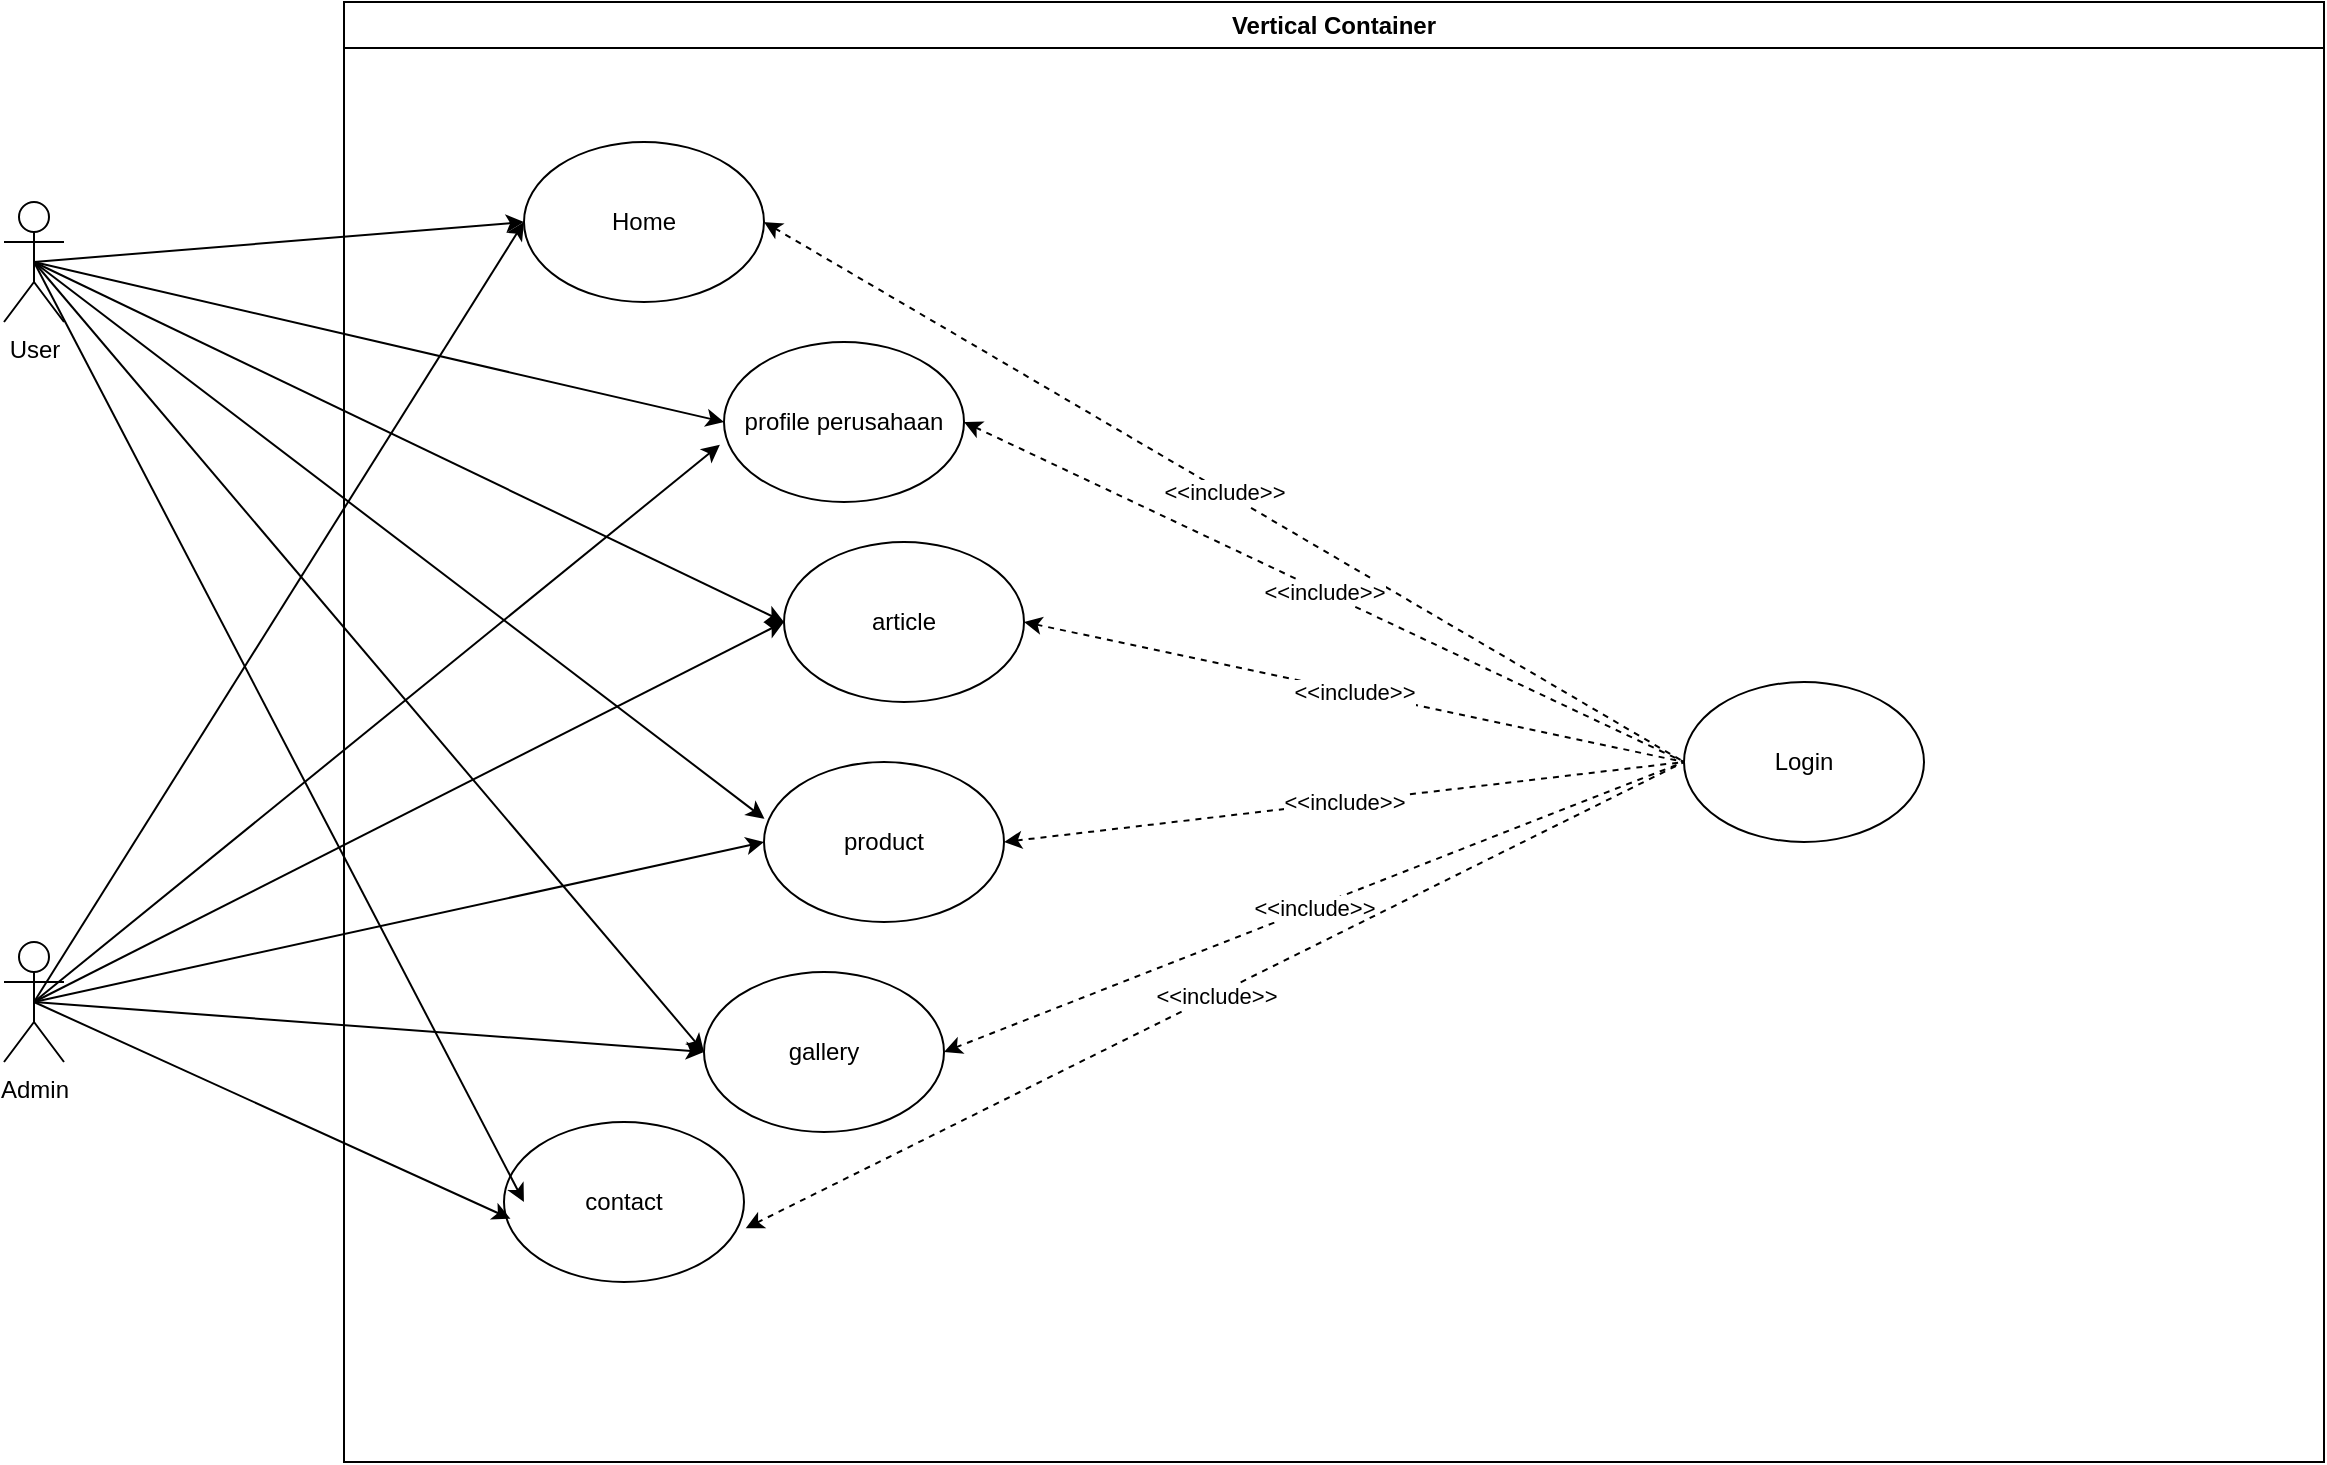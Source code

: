 <mxfile version="26.2.14" pages="2">
  <diagram name="Halaman-1" id="KOwuMLTrp0Kx0NrGMyPv">
    <mxGraphModel dx="872" dy="465" grid="1" gridSize="10" guides="1" tooltips="1" connect="1" arrows="1" fold="1" page="1" pageScale="1" pageWidth="827" pageHeight="1169" math="0" shadow="0">
      <root>
        <mxCell id="0" />
        <mxCell id="1" parent="0" />
        <mxCell id="0y2W08Duh5So4QM3awl6-2" value="Vertical Container" style="swimlane;whiteSpace=wrap;html=1;" parent="1" vertex="1">
          <mxGeometry x="310" y="20" width="990" height="730" as="geometry" />
        </mxCell>
        <mxCell id="0y2W08Duh5So4QM3awl6-5" value="Home" style="ellipse;whiteSpace=wrap;html=1;" parent="0y2W08Duh5So4QM3awl6-2" vertex="1">
          <mxGeometry x="90" y="70" width="120" height="80" as="geometry" />
        </mxCell>
        <mxCell id="0y2W08Duh5So4QM3awl6-6" value="profile perusahaan" style="ellipse;whiteSpace=wrap;html=1;" parent="0y2W08Duh5So4QM3awl6-2" vertex="1">
          <mxGeometry x="190" y="170" width="120" height="80" as="geometry" />
        </mxCell>
        <mxCell id="0y2W08Duh5So4QM3awl6-8" value="product" style="ellipse;whiteSpace=wrap;html=1;" parent="0y2W08Duh5So4QM3awl6-2" vertex="1">
          <mxGeometry x="210" y="380" width="120" height="80" as="geometry" />
        </mxCell>
        <mxCell id="0y2W08Duh5So4QM3awl6-13" value="article" style="ellipse;whiteSpace=wrap;html=1;" parent="0y2W08Duh5So4QM3awl6-2" vertex="1">
          <mxGeometry x="220" y="270" width="120" height="80" as="geometry" />
        </mxCell>
        <mxCell id="0y2W08Duh5So4QM3awl6-14" value="gallery" style="ellipse;whiteSpace=wrap;html=1;" parent="0y2W08Duh5So4QM3awl6-2" vertex="1">
          <mxGeometry x="180" y="485" width="120" height="80" as="geometry" />
        </mxCell>
        <mxCell id="0y2W08Duh5So4QM3awl6-16" value="contact" style="ellipse;whiteSpace=wrap;html=1;" parent="0y2W08Duh5So4QM3awl6-2" vertex="1">
          <mxGeometry x="80" y="560" width="120" height="80" as="geometry" />
        </mxCell>
        <mxCell id="0y2W08Duh5So4QM3awl6-30" value="Login" style="ellipse;whiteSpace=wrap;html=1;" parent="0y2W08Duh5So4QM3awl6-2" vertex="1">
          <mxGeometry x="670" y="340" width="120" height="80" as="geometry" />
        </mxCell>
        <mxCell id="0y2W08Duh5So4QM3awl6-31" value="" style="endArrow=none;html=1;rounded=0;entryX=0;entryY=0.5;entryDx=0;entryDy=0;exitX=1;exitY=0.5;exitDx=0;exitDy=0;endFill=0;startArrow=classic;startFill=1;dashed=1;" parent="0y2W08Duh5So4QM3awl6-2" source="0y2W08Duh5So4QM3awl6-5" target="0y2W08Duh5So4QM3awl6-30" edge="1">
          <mxGeometry relative="1" as="geometry">
            <mxPoint x="340" y="310" as="sourcePoint" />
            <mxPoint x="440" y="310" as="targetPoint" />
          </mxGeometry>
        </mxCell>
        <mxCell id="0y2W08Duh5So4QM3awl6-32" value="&amp;lt;&amp;lt;include&amp;gt;&amp;gt;" style="edgeLabel;resizable=0;html=1;;align=center;verticalAlign=middle;" parent="0y2W08Duh5So4QM3awl6-31" connectable="0" vertex="1">
          <mxGeometry relative="1" as="geometry" />
        </mxCell>
        <mxCell id="0y2W08Duh5So4QM3awl6-35" value="" style="endArrow=none;html=1;rounded=0;entryX=0;entryY=0.5;entryDx=0;entryDy=0;exitX=1;exitY=0.5;exitDx=0;exitDy=0;endFill=0;startArrow=classic;startFill=1;dashed=1;" parent="0y2W08Duh5So4QM3awl6-2" source="0y2W08Duh5So4QM3awl6-6" target="0y2W08Duh5So4QM3awl6-30" edge="1">
          <mxGeometry relative="1" as="geometry">
            <mxPoint x="220" y="120" as="sourcePoint" />
            <mxPoint x="580" y="375" as="targetPoint" />
          </mxGeometry>
        </mxCell>
        <mxCell id="0y2W08Duh5So4QM3awl6-36" value="&amp;lt;&amp;lt;include&amp;gt;&amp;gt;" style="edgeLabel;resizable=0;html=1;;align=center;verticalAlign=middle;" parent="0y2W08Duh5So4QM3awl6-35" connectable="0" vertex="1">
          <mxGeometry relative="1" as="geometry" />
        </mxCell>
        <mxCell id="0y2W08Duh5So4QM3awl6-37" value="" style="endArrow=none;html=1;rounded=0;entryX=0;entryY=0.5;entryDx=0;entryDy=0;exitX=1;exitY=0.5;exitDx=0;exitDy=0;endFill=0;startArrow=classic;startFill=1;dashed=1;" parent="0y2W08Duh5So4QM3awl6-2" source="0y2W08Duh5So4QM3awl6-13" target="0y2W08Duh5So4QM3awl6-30" edge="1">
          <mxGeometry relative="1" as="geometry">
            <mxPoint x="320" y="220" as="sourcePoint" />
            <mxPoint x="580" y="375" as="targetPoint" />
          </mxGeometry>
        </mxCell>
        <mxCell id="0y2W08Duh5So4QM3awl6-38" value="&amp;lt;&amp;lt;include&amp;gt;&amp;gt;" style="edgeLabel;resizable=0;html=1;;align=center;verticalAlign=middle;" parent="0y2W08Duh5So4QM3awl6-37" connectable="0" vertex="1">
          <mxGeometry relative="1" as="geometry" />
        </mxCell>
        <mxCell id="0y2W08Duh5So4QM3awl6-39" value="" style="endArrow=none;html=1;rounded=0;entryX=0;entryY=0.5;entryDx=0;entryDy=0;exitX=1;exitY=0.5;exitDx=0;exitDy=0;endFill=0;startArrow=classic;startFill=1;dashed=1;" parent="0y2W08Duh5So4QM3awl6-2" source="0y2W08Duh5So4QM3awl6-8" target="0y2W08Duh5So4QM3awl6-30" edge="1">
          <mxGeometry relative="1" as="geometry">
            <mxPoint x="350" y="320" as="sourcePoint" />
            <mxPoint x="580" y="375" as="targetPoint" />
          </mxGeometry>
        </mxCell>
        <mxCell id="0y2W08Duh5So4QM3awl6-40" value="&amp;lt;&amp;lt;include&amp;gt;&amp;gt;" style="edgeLabel;resizable=0;html=1;;align=center;verticalAlign=middle;" parent="0y2W08Duh5So4QM3awl6-39" connectable="0" vertex="1">
          <mxGeometry relative="1" as="geometry" />
        </mxCell>
        <mxCell id="0y2W08Duh5So4QM3awl6-41" value="" style="endArrow=none;html=1;rounded=0;entryX=0;entryY=0.5;entryDx=0;entryDy=0;exitX=1;exitY=0.5;exitDx=0;exitDy=0;endFill=0;startArrow=classic;startFill=1;dashed=1;" parent="0y2W08Duh5So4QM3awl6-2" source="0y2W08Duh5So4QM3awl6-14" target="0y2W08Duh5So4QM3awl6-30" edge="1">
          <mxGeometry relative="1" as="geometry">
            <mxPoint x="340" y="430" as="sourcePoint" />
            <mxPoint x="580" y="375" as="targetPoint" />
          </mxGeometry>
        </mxCell>
        <mxCell id="0y2W08Duh5So4QM3awl6-42" value="&amp;lt;&amp;lt;include&amp;gt;&amp;gt;" style="edgeLabel;resizable=0;html=1;;align=center;verticalAlign=middle;" parent="0y2W08Duh5So4QM3awl6-41" connectable="0" vertex="1">
          <mxGeometry relative="1" as="geometry" />
        </mxCell>
        <mxCell id="0y2W08Duh5So4QM3awl6-44" value="" style="endArrow=none;html=1;rounded=0;exitX=1.007;exitY=0.664;exitDx=0;exitDy=0;exitPerimeter=0;endFill=0;startArrow=classic;startFill=1;dashed=1;" parent="0y2W08Duh5So4QM3awl6-2" source="0y2W08Duh5So4QM3awl6-16" edge="1">
          <mxGeometry relative="1" as="geometry">
            <mxPoint x="310" y="535" as="sourcePoint" />
            <mxPoint x="670" y="380" as="targetPoint" />
          </mxGeometry>
        </mxCell>
        <mxCell id="0y2W08Duh5So4QM3awl6-45" value="&amp;lt;&amp;lt;include&amp;gt;&amp;gt;" style="edgeLabel;resizable=0;html=1;;align=center;verticalAlign=middle;" parent="0y2W08Duh5So4QM3awl6-44" connectable="0" vertex="1">
          <mxGeometry relative="1" as="geometry" />
        </mxCell>
        <mxCell id="0y2W08Duh5So4QM3awl6-3" value="User" style="shape=umlActor;verticalLabelPosition=bottom;verticalAlign=top;html=1;outlineConnect=0;" parent="1" vertex="1">
          <mxGeometry x="140" y="120" width="30" height="60" as="geometry" />
        </mxCell>
        <mxCell id="0y2W08Duh5So4QM3awl6-4" value="Admin" style="shape=umlActor;verticalLabelPosition=bottom;verticalAlign=top;html=1;outlineConnect=0;" parent="1" vertex="1">
          <mxGeometry x="140" y="490" width="30" height="60" as="geometry" />
        </mxCell>
        <mxCell id="0y2W08Duh5So4QM3awl6-17" value="" style="endArrow=classic;html=1;rounded=0;entryX=0;entryY=0.5;entryDx=0;entryDy=0;exitX=0.5;exitY=0.5;exitDx=0;exitDy=0;exitPerimeter=0;" parent="1" source="0y2W08Duh5So4QM3awl6-3" target="0y2W08Duh5So4QM3awl6-5" edge="1">
          <mxGeometry width="50" height="50" relative="1" as="geometry">
            <mxPoint x="440" y="230" as="sourcePoint" />
            <mxPoint x="490" y="180" as="targetPoint" />
          </mxGeometry>
        </mxCell>
        <mxCell id="0y2W08Duh5So4QM3awl6-18" value="" style="endArrow=classic;html=1;rounded=0;entryX=0;entryY=0.5;entryDx=0;entryDy=0;exitX=0.5;exitY=0.5;exitDx=0;exitDy=0;exitPerimeter=0;" parent="1" source="0y2W08Duh5So4QM3awl6-3" target="0y2W08Duh5So4QM3awl6-6" edge="1">
          <mxGeometry width="50" height="50" relative="1" as="geometry">
            <mxPoint x="180" y="159" as="sourcePoint" />
            <mxPoint x="410" y="140" as="targetPoint" />
          </mxGeometry>
        </mxCell>
        <mxCell id="0y2W08Duh5So4QM3awl6-19" value="" style="endArrow=classic;html=1;rounded=0;entryX=0;entryY=0.5;entryDx=0;entryDy=0;exitX=0.5;exitY=0.5;exitDx=0;exitDy=0;exitPerimeter=0;" parent="1" source="0y2W08Duh5So4QM3awl6-3" target="0y2W08Duh5So4QM3awl6-13" edge="1">
          <mxGeometry width="50" height="50" relative="1" as="geometry">
            <mxPoint x="165" y="160" as="sourcePoint" />
            <mxPoint x="510" y="240" as="targetPoint" />
          </mxGeometry>
        </mxCell>
        <mxCell id="0y2W08Duh5So4QM3awl6-20" value="" style="endArrow=classic;html=1;rounded=0;entryX=0.002;entryY=0.355;entryDx=0;entryDy=0;exitX=0.5;exitY=0.5;exitDx=0;exitDy=0;exitPerimeter=0;entryPerimeter=0;" parent="1" source="0y2W08Duh5So4QM3awl6-3" target="0y2W08Duh5So4QM3awl6-8" edge="1">
          <mxGeometry width="50" height="50" relative="1" as="geometry">
            <mxPoint x="165" y="160" as="sourcePoint" />
            <mxPoint x="540" y="340" as="targetPoint" />
          </mxGeometry>
        </mxCell>
        <mxCell id="0y2W08Duh5So4QM3awl6-21" value="" style="endArrow=classic;html=1;rounded=0;entryX=0;entryY=0.5;entryDx=0;entryDy=0;exitX=0.5;exitY=0.5;exitDx=0;exitDy=0;exitPerimeter=0;" parent="1" source="0y2W08Duh5So4QM3awl6-3" target="0y2W08Duh5So4QM3awl6-14" edge="1">
          <mxGeometry width="50" height="50" relative="1" as="geometry">
            <mxPoint x="165" y="160" as="sourcePoint" />
            <mxPoint x="530" y="438" as="targetPoint" />
          </mxGeometry>
        </mxCell>
        <mxCell id="0y2W08Duh5So4QM3awl6-22" value="" style="endArrow=classic;html=1;rounded=0;entryX=0.083;entryY=0.5;entryDx=0;entryDy=0;exitX=0.5;exitY=0.5;exitDx=0;exitDy=0;exitPerimeter=0;entryPerimeter=0;" parent="1" source="0y2W08Duh5So4QM3awl6-3" target="0y2W08Duh5So4QM3awl6-16" edge="1">
          <mxGeometry width="50" height="50" relative="1" as="geometry">
            <mxPoint x="165" y="160" as="sourcePoint" />
            <mxPoint x="500" y="555" as="targetPoint" />
          </mxGeometry>
        </mxCell>
        <mxCell id="0y2W08Duh5So4QM3awl6-23" value="" style="endArrow=classic;html=1;rounded=0;entryX=0.027;entryY=0.605;entryDx=0;entryDy=0;exitX=0.5;exitY=0.5;exitDx=0;exitDy=0;exitPerimeter=0;entryPerimeter=0;" parent="1" source="0y2W08Duh5So4QM3awl6-4" target="0y2W08Duh5So4QM3awl6-16" edge="1">
          <mxGeometry width="50" height="50" relative="1" as="geometry">
            <mxPoint x="165" y="160" as="sourcePoint" />
            <mxPoint x="410" y="630" as="targetPoint" />
          </mxGeometry>
        </mxCell>
        <mxCell id="0y2W08Duh5So4QM3awl6-24" value="" style="endArrow=classic;html=1;rounded=0;entryX=0;entryY=0.5;entryDx=0;entryDy=0;exitX=0.5;exitY=0.5;exitDx=0;exitDy=0;exitPerimeter=0;" parent="1" source="0y2W08Duh5So4QM3awl6-4" target="0y2W08Duh5So4QM3awl6-14" edge="1">
          <mxGeometry width="50" height="50" relative="1" as="geometry">
            <mxPoint x="165" y="530" as="sourcePoint" />
            <mxPoint x="403" y="638" as="targetPoint" />
          </mxGeometry>
        </mxCell>
        <mxCell id="0y2W08Duh5So4QM3awl6-26" value="" style="endArrow=classic;html=1;rounded=0;entryX=0;entryY=0.5;entryDx=0;entryDy=0;exitX=0.5;exitY=0.5;exitDx=0;exitDy=0;exitPerimeter=0;" parent="1" source="0y2W08Duh5So4QM3awl6-4" target="0y2W08Duh5So4QM3awl6-8" edge="1">
          <mxGeometry width="50" height="50" relative="1" as="geometry">
            <mxPoint x="165" y="530" as="sourcePoint" />
            <mxPoint x="500" y="555" as="targetPoint" />
          </mxGeometry>
        </mxCell>
        <mxCell id="0y2W08Duh5So4QM3awl6-27" value="" style="endArrow=classic;html=1;rounded=0;entryX=0;entryY=0.5;entryDx=0;entryDy=0;exitX=0.5;exitY=0.5;exitDx=0;exitDy=0;exitPerimeter=0;" parent="1" source="0y2W08Duh5So4QM3awl6-4" target="0y2W08Duh5So4QM3awl6-13" edge="1">
          <mxGeometry width="50" height="50" relative="1" as="geometry">
            <mxPoint x="165" y="530" as="sourcePoint" />
            <mxPoint x="530" y="450" as="targetPoint" />
          </mxGeometry>
        </mxCell>
        <mxCell id="0y2W08Duh5So4QM3awl6-28" value="" style="endArrow=classic;html=1;rounded=0;entryX=-0.017;entryY=0.642;entryDx=0;entryDy=0;exitX=0.5;exitY=0.5;exitDx=0;exitDy=0;exitPerimeter=0;entryPerimeter=0;" parent="1" source="0y2W08Duh5So4QM3awl6-4" target="0y2W08Duh5So4QM3awl6-6" edge="1">
          <mxGeometry width="50" height="50" relative="1" as="geometry">
            <mxPoint x="165" y="530" as="sourcePoint" />
            <mxPoint x="540" y="340" as="targetPoint" />
          </mxGeometry>
        </mxCell>
        <mxCell id="0y2W08Duh5So4QM3awl6-29" value="" style="endArrow=classic;html=1;rounded=0;entryX=0;entryY=0.5;entryDx=0;entryDy=0;exitX=0.5;exitY=0.5;exitDx=0;exitDy=0;exitPerimeter=0;" parent="1" source="0y2W08Duh5So4QM3awl6-4" target="0y2W08Duh5So4QM3awl6-5" edge="1">
          <mxGeometry width="50" height="50" relative="1" as="geometry">
            <mxPoint x="165" y="530" as="sourcePoint" />
            <mxPoint x="508" y="251" as="targetPoint" />
          </mxGeometry>
        </mxCell>
      </root>
    </mxGraphModel>
  </diagram>
  <diagram id="RPRQU7fhoTz1GKBuVw6U" name="Halaman-2">
    <mxGraphModel dx="1100" dy="575" grid="1" gridSize="10" guides="1" tooltips="1" connect="1" arrows="1" fold="1" page="1" pageScale="1" pageWidth="827" pageHeight="1169" math="0" shadow="0">
      <root>
        <mxCell id="0" />
        <mxCell id="1" parent="0" />
        <mxCell id="oaAuRqrWxxGndOZMqLJ_-2" value="system" style="swimlane;whiteSpace=wrap;html=1;" vertex="1" parent="1">
          <mxGeometry x="350" y="60" width="230" height="710" as="geometry" />
        </mxCell>
        <mxCell id="oaAuRqrWxxGndOZMqLJ_-5" value="form login" style="rounded=1;whiteSpace=wrap;html=1;" vertex="1" parent="oaAuRqrWxxGndOZMqLJ_-2">
          <mxGeometry x="50" y="50" width="120" height="60" as="geometry" />
        </mxCell>
        <mxCell id="oaAuRqrWxxGndOZMqLJ_-6" value="registrasi akun" style="rounded=1;whiteSpace=wrap;html=1;" vertex="1" parent="oaAuRqrWxxGndOZMqLJ_-2">
          <mxGeometry x="60" y="203" width="120" height="60" as="geometry" />
        </mxCell>
        <mxCell id="oaAuRqrWxxGndOZMqLJ_-8" value="" style="endArrow=classic;html=1;rounded=0;" edge="1" parent="oaAuRqrWxxGndOZMqLJ_-2" source="oaAuRqrWxxGndOZMqLJ_-4">
          <mxGeometry width="50" height="50" relative="1" as="geometry">
            <mxPoint y="130" as="sourcePoint" />
            <mxPoint x="50" y="80" as="targetPoint" />
          </mxGeometry>
        </mxCell>
        <mxCell id="oaAuRqrWxxGndOZMqLJ_-18" value="check id dan pw" style="rounded=1;whiteSpace=wrap;html=1;" vertex="1" parent="oaAuRqrWxxGndOZMqLJ_-2">
          <mxGeometry x="64" y="380" width="120" height="60" as="geometry" />
        </mxCell>
        <mxCell id="oaAuRqrWxxGndOZMqLJ_-20" value="" style="endArrow=classic;html=1;rounded=0;exitX=0.434;exitY=1.052;exitDx=0;exitDy=0;exitPerimeter=0;entryX=0.5;entryY=0;entryDx=0;entryDy=0;" edge="1" parent="oaAuRqrWxxGndOZMqLJ_-2" target="oaAuRqrWxxGndOZMqLJ_-19">
          <mxGeometry width="50" height="50" relative="1" as="geometry">
            <mxPoint x="112" y="263" as="sourcePoint" />
            <mxPoint x="-120" y="340" as="targetPoint" />
            <Array as="points">
              <mxPoint x="112" y="300" />
              <mxPoint x="-130" y="300" />
            </Array>
          </mxGeometry>
        </mxCell>
        <mxCell id="oaAuRqrWxxGndOZMqLJ_-26" value="sukses&lt;div&gt;&lt;br&gt;&lt;/div&gt;" style="rhombus;whiteSpace=wrap;html=1;" vertex="1" parent="oaAuRqrWxxGndOZMqLJ_-2">
          <mxGeometry x="76" y="489" width="100" height="90" as="geometry" />
        </mxCell>
        <mxCell id="oaAuRqrWxxGndOZMqLJ_-27" value="" style="endArrow=classic;html=1;rounded=0;entryX=0;entryY=0.5;entryDx=0;entryDy=0;" edge="1" parent="oaAuRqrWxxGndOZMqLJ_-2" target="oaAuRqrWxxGndOZMqLJ_-18">
          <mxGeometry width="50" height="50" relative="1" as="geometry">
            <mxPoint x="-70" y="460" as="sourcePoint" />
            <mxPoint x="90" y="460" as="targetPoint" />
            <Array as="points">
              <mxPoint x="40" y="460" />
              <mxPoint x="40" y="410" />
            </Array>
          </mxGeometry>
        </mxCell>
        <mxCell id="oaAuRqrWxxGndOZMqLJ_-28" value="" style="endArrow=classic;html=1;rounded=0;exitX=0.5;exitY=1;exitDx=0;exitDy=0;entryX=0.48;entryY=0.078;entryDx=0;entryDy=0;entryPerimeter=0;" edge="1" parent="oaAuRqrWxxGndOZMqLJ_-2" source="oaAuRqrWxxGndOZMqLJ_-18" target="oaAuRqrWxxGndOZMqLJ_-26">
          <mxGeometry width="50" height="50" relative="1" as="geometry">
            <mxPoint x="-40" y="540" as="sourcePoint" />
            <mxPoint x="120" y="540" as="targetPoint" />
          </mxGeometry>
        </mxCell>
        <mxCell id="oaAuRqrWxxGndOZMqLJ_-32" value="tidak" style="html=1;verticalAlign=bottom;endArrow=block;curved=0;rounded=0;exitX=1;exitY=0.5;exitDx=0;exitDy=0;entryX=1;entryY=0.5;entryDx=0;entryDy=0;" edge="1" parent="oaAuRqrWxxGndOZMqLJ_-2" source="oaAuRqrWxxGndOZMqLJ_-26" target="oaAuRqrWxxGndOZMqLJ_-5">
          <mxGeometry width="80" relative="1" as="geometry">
            <mxPoint x="54" y="172" as="sourcePoint" />
            <mxPoint x="194" y="170" as="targetPoint" />
            <Array as="points">
              <mxPoint x="210" y="534" />
              <mxPoint x="210" y="310" />
              <mxPoint x="210" y="80" />
            </Array>
          </mxGeometry>
        </mxCell>
        <mxCell id="oaAuRqrWxxGndOZMqLJ_-31" value="yes" style="html=1;verticalAlign=bottom;endArrow=block;curved=0;rounded=0;exitX=0;exitY=0.5;exitDx=0;exitDy=0;entryX=0.558;entryY=-0.05;entryDx=0;entryDy=0;entryPerimeter=0;" edge="1" parent="oaAuRqrWxxGndOZMqLJ_-2" source="oaAuRqrWxxGndOZMqLJ_-26">
          <mxGeometry width="80" relative="1" as="geometry">
            <mxPoint x="64" y="540" as="sourcePoint" />
            <mxPoint x="-135.04" y="566" as="targetPoint" />
            <Array as="points">
              <mxPoint x="-135" y="534" />
            </Array>
          </mxGeometry>
        </mxCell>
        <mxCell id="oaAuRqrWxxGndOZMqLJ_-1" value="user" style="swimlane;whiteSpace=wrap;html=1;startSize=23;" vertex="1" parent="1">
          <mxGeometry x="120" y="60" width="230" height="710" as="geometry" />
        </mxCell>
        <mxCell id="oaAuRqrWxxGndOZMqLJ_-4" value="" style="ellipse;whiteSpace=wrap;html=1;aspect=fixed;fillColor=#000000;" vertex="1" parent="oaAuRqrWxxGndOZMqLJ_-1">
          <mxGeometry x="80" y="60" width="40" height="40" as="geometry" />
        </mxCell>
        <mxCell id="oaAuRqrWxxGndOZMqLJ_-7" value="punya akun atau tidak" style="rhombus;whiteSpace=wrap;html=1;" vertex="1" parent="oaAuRqrWxxGndOZMqLJ_-1">
          <mxGeometry x="50" y="190" width="100" height="90" as="geometry" />
        </mxCell>
        <mxCell id="oaAuRqrWxxGndOZMqLJ_-14" value="masukan id dan pw" style="rounded=1;whiteSpace=wrap;html=1;" vertex="1" parent="oaAuRqrWxxGndOZMqLJ_-1">
          <mxGeometry x="40" y="430" width="120" height="60" as="geometry" />
        </mxCell>
        <mxCell id="oaAuRqrWxxGndOZMqLJ_-19" value="isi data" style="rounded=1;whiteSpace=wrap;html=1;" vertex="1" parent="oaAuRqrWxxGndOZMqLJ_-1">
          <mxGeometry x="40" y="320" width="120" height="60" as="geometry" />
        </mxCell>
        <mxCell id="oaAuRqrWxxGndOZMqLJ_-21" value="yes" style="html=1;verticalAlign=bottom;endArrow=block;curved=0;rounded=0;exitX=0;exitY=0.5;exitDx=0;exitDy=0;entryX=0;entryY=0.5;entryDx=0;entryDy=0;" edge="1" parent="oaAuRqrWxxGndOZMqLJ_-1" source="oaAuRqrWxxGndOZMqLJ_-7" target="oaAuRqrWxxGndOZMqLJ_-14">
          <mxGeometry width="80" relative="1" as="geometry">
            <mxPoint x="30" y="235" as="sourcePoint" />
            <mxPoint x="20" y="460" as="targetPoint" />
            <Array as="points">
              <mxPoint x="20" y="235" />
              <mxPoint x="20" y="350" />
              <mxPoint x="20" y="460" />
            </Array>
          </mxGeometry>
        </mxCell>
        <mxCell id="oaAuRqrWxxGndOZMqLJ_-25" value="" style="endArrow=classic;html=1;rounded=0;exitX=0.5;exitY=1;exitDx=0;exitDy=0;entryX=0.5;entryY=0;entryDx=0;entryDy=0;" edge="1" parent="oaAuRqrWxxGndOZMqLJ_-1" source="oaAuRqrWxxGndOZMqLJ_-19" target="oaAuRqrWxxGndOZMqLJ_-14">
          <mxGeometry width="50" height="50" relative="1" as="geometry">
            <mxPoint x="150" y="410" as="sourcePoint" />
            <mxPoint x="200" y="360" as="targetPoint" />
          </mxGeometry>
        </mxCell>
        <mxCell id="oaAuRqrWxxGndOZMqLJ_-29" value="dashboard" style="rounded=1;whiteSpace=wrap;html=1;" vertex="1" parent="oaAuRqrWxxGndOZMqLJ_-1">
          <mxGeometry x="40" y="563" width="120" height="60" as="geometry" />
        </mxCell>
        <mxCell id="oaAuRqrWxxGndOZMqLJ_-33" value="" style="ellipse;html=1;shape=endState;fillColor=#000000;strokeColor=#ff0000;" vertex="1" parent="oaAuRqrWxxGndOZMqLJ_-1">
          <mxGeometry x="85" y="650" width="30" height="30" as="geometry" />
        </mxCell>
        <mxCell id="oaAuRqrWxxGndOZMqLJ_-34" value="" style="endArrow=classic;html=1;rounded=0;exitX=0.5;exitY=1;exitDx=0;exitDy=0;entryX=0.5;entryY=0;entryDx=0;entryDy=0;" edge="1" parent="oaAuRqrWxxGndOZMqLJ_-1" source="oaAuRqrWxxGndOZMqLJ_-29" target="oaAuRqrWxxGndOZMqLJ_-33">
          <mxGeometry width="50" height="50" relative="1" as="geometry">
            <mxPoint x="120" y="700" as="sourcePoint" />
            <mxPoint x="170" y="650" as="targetPoint" />
          </mxGeometry>
        </mxCell>
        <mxCell id="oaAuRqrWxxGndOZMqLJ_-9" value="" style="endArrow=classic;html=1;rounded=0;exitX=0.434;exitY=1.052;exitDx=0;exitDy=0;exitPerimeter=0;entryX=0.5;entryY=0;entryDx=0;entryDy=0;" edge="1" parent="1" source="oaAuRqrWxxGndOZMqLJ_-5" target="oaAuRqrWxxGndOZMqLJ_-7">
          <mxGeometry width="50" height="50" relative="1" as="geometry">
            <mxPoint x="430" y="240" as="sourcePoint" />
            <mxPoint x="480" y="190" as="targetPoint" />
            <Array as="points">
              <mxPoint x="452" y="200" />
              <mxPoint x="220" y="200" />
            </Array>
          </mxGeometry>
        </mxCell>
        <mxCell id="oaAuRqrWxxGndOZMqLJ_-16" value="tidak" style="html=1;verticalAlign=bottom;endArrow=block;curved=0;rounded=0;exitX=1;exitY=0.5;exitDx=0;exitDy=0;entryX=0;entryY=0.5;entryDx=0;entryDy=0;" edge="1" parent="1" source="oaAuRqrWxxGndOZMqLJ_-7" target="oaAuRqrWxxGndOZMqLJ_-6">
          <mxGeometry width="80" relative="1" as="geometry">
            <mxPoint x="270" y="285" as="sourcePoint" />
            <mxPoint x="400" y="275" as="targetPoint" />
          </mxGeometry>
        </mxCell>
        <mxCell id="oaAuRqrWxxGndOZMqLJ_-35" value="Article" style="swimlane;whiteSpace=wrap;html=1;startSize=23;" vertex="1" parent="1">
          <mxGeometry x="670" y="60" width="230" height="1000" as="geometry" />
        </mxCell>
        <mxCell id="oaAuRqrWxxGndOZMqLJ_-36" value="" style="ellipse;whiteSpace=wrap;html=1;aspect=fixed;fillColor=#000000;" vertex="1" parent="oaAuRqrWxxGndOZMqLJ_-35">
          <mxGeometry x="80" y="60" width="40" height="40" as="geometry" />
        </mxCell>
        <mxCell id="oaAuRqrWxxGndOZMqLJ_-39" value="Upload data" style="rounded=1;whiteSpace=wrap;html=1;" vertex="1" parent="oaAuRqrWxxGndOZMqLJ_-35">
          <mxGeometry x="50" y="280" width="120" height="60" as="geometry" />
        </mxCell>
        <mxCell id="oaAuRqrWxxGndOZMqLJ_-55" value="click Tambah Data" style="rounded=1;whiteSpace=wrap;html=1;" vertex="1" parent="oaAuRqrWxxGndOZMqLJ_-35">
          <mxGeometry x="50" y="170" width="120" height="60" as="geometry" />
        </mxCell>
        <mxCell id="oaAuRqrWxxGndOZMqLJ_-77" value="edit data" style="rounded=1;whiteSpace=wrap;html=1;" vertex="1" parent="oaAuRqrWxxGndOZMqLJ_-35">
          <mxGeometry x="50" y="390" width="120" height="60" as="geometry" />
        </mxCell>
        <mxCell id="oaAuRqrWxxGndOZMqLJ_-45" value="databes" style="swimlane;whiteSpace=wrap;html=1;" vertex="1" parent="1">
          <mxGeometry x="1130" y="60" width="230" height="1000" as="geometry" />
        </mxCell>
        <mxCell id="oaAuRqrWxxGndOZMqLJ_-69" value="menyimpan data" style="rounded=1;whiteSpace=wrap;html=1;" vertex="1" parent="oaAuRqrWxxGndOZMqLJ_-45">
          <mxGeometry x="80" y="423" width="120" height="60" as="geometry" />
        </mxCell>
        <mxCell id="oaAuRqrWxxGndOZMqLJ_-63" value="system" style="swimlane;whiteSpace=wrap;html=1;" vertex="1" parent="1">
          <mxGeometry x="900" y="60" width="230" height="1000" as="geometry" />
        </mxCell>
        <mxCell id="oaAuRqrWxxGndOZMqLJ_-64" value="validasi data" style="rounded=1;whiteSpace=wrap;html=1;" vertex="1" parent="oaAuRqrWxxGndOZMqLJ_-63">
          <mxGeometry x="65" y="280" width="120" height="60" as="geometry" />
        </mxCell>
        <mxCell id="oaAuRqrWxxGndOZMqLJ_-73" value="menampilkan data&lt;div&gt;ke views&lt;/div&gt;" style="rounded=1;whiteSpace=wrap;html=1;" vertex="1" parent="oaAuRqrWxxGndOZMqLJ_-63">
          <mxGeometry x="55" y="550" width="120" height="60" as="geometry" />
        </mxCell>
        <mxCell id="oaAuRqrWxxGndOZMqLJ_-80" value="hasil add data" style="rounded=1;whiteSpace=wrap;html=1;" vertex="1" parent="oaAuRqrWxxGndOZMqLJ_-63">
          <mxGeometry x="55" y="680" width="120" height="60" as="geometry" />
        </mxCell>
        <mxCell id="oaAuRqrWxxGndOZMqLJ_-85" value="validasi" style="rounded=1;whiteSpace=wrap;html=1;" vertex="1" parent="oaAuRqrWxxGndOZMqLJ_-63">
          <mxGeometry x="55" y="780" width="120" height="60" as="geometry" />
        </mxCell>
        <mxCell id="oaAuRqrWxxGndOZMqLJ_-86" value="" style="endArrow=classic;html=1;rounded=0;entryX=0.5;entryY=0;entryDx=0;entryDy=0;exitX=0.5;exitY=1;exitDx=0;exitDy=0;" edge="1" parent="oaAuRqrWxxGndOZMqLJ_-63" source="oaAuRqrWxxGndOZMqLJ_-80" target="oaAuRqrWxxGndOZMqLJ_-85">
          <mxGeometry width="50" height="50" relative="1" as="geometry">
            <mxPoint x="-50" y="720" as="sourcePoint" />
            <mxPoint y="670" as="targetPoint" />
          </mxGeometry>
        </mxCell>
        <mxCell id="oaAuRqrWxxGndOZMqLJ_-87" value="sukses" style="rhombus;whiteSpace=wrap;html=1;" vertex="1" parent="oaAuRqrWxxGndOZMqLJ_-63">
          <mxGeometry x="75" y="890" width="80" height="60" as="geometry" />
        </mxCell>
        <mxCell id="oaAuRqrWxxGndOZMqLJ_-46" value="masuk hal artikel" style="rounded=1;whiteSpace=wrap;html=1;" vertex="1" parent="oaAuRqrWxxGndOZMqLJ_-63">
          <mxGeometry x="50" y="50" width="120" height="60" as="geometry" />
        </mxCell>
        <mxCell id="oaAuRqrWxxGndOZMqLJ_-58" value="hal tambah data" style="rounded=1;whiteSpace=wrap;html=1;" vertex="1" parent="oaAuRqrWxxGndOZMqLJ_-63">
          <mxGeometry x="55" y="169" width="120" height="60" as="geometry" />
        </mxCell>
        <mxCell id="oaAuRqrWxxGndOZMqLJ_-68" value="sukses" style="rhombus;whiteSpace=wrap;html=1;" vertex="1" parent="oaAuRqrWxxGndOZMqLJ_-63">
          <mxGeometry x="80" y="408" width="90" height="90" as="geometry" />
        </mxCell>
        <mxCell id="oaAuRqrWxxGndOZMqLJ_-67" value="" style="endArrow=classic;html=1;rounded=0;exitX=0.5;exitY=1;exitDx=0;exitDy=0;entryX=0.5;entryY=0;entryDx=0;entryDy=0;" edge="1" parent="oaAuRqrWxxGndOZMqLJ_-63" source="oaAuRqrWxxGndOZMqLJ_-64" target="oaAuRqrWxxGndOZMqLJ_-68">
          <mxGeometry width="50" height="50" relative="1" as="geometry">
            <mxPoint x="190" y="175" as="sourcePoint" />
            <mxPoint x="300" y="180" as="targetPoint" />
          </mxGeometry>
        </mxCell>
        <mxCell id="oaAuRqrWxxGndOZMqLJ_-93" value="no" style="html=1;verticalAlign=bottom;endArrow=block;curved=0;rounded=0;exitX=0;exitY=0.5;exitDx=0;exitDy=0;entryX=0;entryY=0.5;entryDx=0;entryDy=0;" edge="1" parent="oaAuRqrWxxGndOZMqLJ_-63" source="oaAuRqrWxxGndOZMqLJ_-68" target="oaAuRqrWxxGndOZMqLJ_-58">
          <mxGeometry x="-0.856" width="80" relative="1" as="geometry">
            <mxPoint x="180" y="463" as="sourcePoint" />
            <mxPoint x="320" y="463" as="targetPoint" />
            <Array as="points">
              <mxPoint x="20" y="453" />
              <mxPoint x="20" y="330" />
              <mxPoint x="20" y="200" />
            </Array>
            <mxPoint as="offset" />
          </mxGeometry>
        </mxCell>
        <mxCell id="oaAuRqrWxxGndOZMqLJ_-97" value="" style="endArrow=classic;html=1;rounded=0;entryX=0.5;entryY=0;entryDx=0;entryDy=0;exitX=0.5;exitY=1;exitDx=0;exitDy=0;" edge="1" parent="oaAuRqrWxxGndOZMqLJ_-63" source="oaAuRqrWxxGndOZMqLJ_-85" target="oaAuRqrWxxGndOZMqLJ_-87">
          <mxGeometry width="50" height="50" relative="1" as="geometry">
            <mxPoint x="125" y="750" as="sourcePoint" />
            <mxPoint x="125" y="790" as="targetPoint" />
          </mxGeometry>
        </mxCell>
        <mxCell id="oaAuRqrWxxGndOZMqLJ_-98" value="" style="endArrow=classic;html=1;rounded=0;exitX=0.5;exitY=1;exitDx=0;exitDy=0;entryX=0.5;entryY=0;entryDx=0;entryDy=0;" edge="1" parent="oaAuRqrWxxGndOZMqLJ_-63">
          <mxGeometry width="50" height="50" relative="1" as="geometry">
            <mxPoint x="114.37" y="612" as="sourcePoint" />
            <mxPoint x="114.37" y="680" as="targetPoint" />
          </mxGeometry>
        </mxCell>
        <mxCell id="oaAuRqrWxxGndOZMqLJ_-83" value="" style="endArrow=classic;html=1;rounded=0;exitX=0.5;exitY=1;exitDx=0;exitDy=0;entryX=0;entryY=0.5;entryDx=0;entryDy=0;" edge="1" parent="1" source="oaAuRqrWxxGndOZMqLJ_-77" target="oaAuRqrWxxGndOZMqLJ_-80">
          <mxGeometry width="50" height="50" relative="1" as="geometry">
            <mxPoint x="779.5" y="490" as="sourcePoint" />
            <mxPoint x="779.5" y="540" as="targetPoint" />
            <Array as="points">
              <mxPoint x="780" y="770" />
            </Array>
          </mxGeometry>
        </mxCell>
        <mxCell id="oaAuRqrWxxGndOZMqLJ_-48" value="" style="endArrow=classic;html=1;rounded=0;exitX=1;exitY=0.5;exitDx=0;exitDy=0;entryX=0;entryY=0.5;entryDx=0;entryDy=0;" edge="1" parent="1" source="oaAuRqrWxxGndOZMqLJ_-36" target="oaAuRqrWxxGndOZMqLJ_-46">
          <mxGeometry width="50" height="50" relative="1" as="geometry">
            <mxPoint x="900" y="190" as="sourcePoint" />
            <mxPoint x="950" y="140" as="targetPoint" />
          </mxGeometry>
        </mxCell>
        <mxCell id="oaAuRqrWxxGndOZMqLJ_-57" value="" style="endArrow=classic;html=1;rounded=0;exitX=0.454;exitY=1.033;exitDx=0;exitDy=0;exitPerimeter=0;entryX=0.5;entryY=0;entryDx=0;entryDy=0;" edge="1" parent="1" source="oaAuRqrWxxGndOZMqLJ_-46" target="oaAuRqrWxxGndOZMqLJ_-55">
          <mxGeometry width="50" height="50" relative="1" as="geometry">
            <mxPoint x="770.5" y="270" as="sourcePoint" />
            <mxPoint x="770" y="310" as="targetPoint" />
            <Array as="points">
              <mxPoint x="1004" y="190" />
              <mxPoint x="780" y="190" />
            </Array>
          </mxGeometry>
        </mxCell>
        <mxCell id="oaAuRqrWxxGndOZMqLJ_-70" value="yes" style="html=1;verticalAlign=bottom;endArrow=block;curved=0;rounded=0;exitX=1;exitY=0.5;exitDx=0;exitDy=0;entryX=0;entryY=0.5;entryDx=0;entryDy=0;" edge="1" parent="1" source="oaAuRqrWxxGndOZMqLJ_-68" target="oaAuRqrWxxGndOZMqLJ_-69">
          <mxGeometry width="80" relative="1" as="geometry">
            <mxPoint x="1041" y="376" as="sourcePoint" />
            <mxPoint x="1181" y="374" as="targetPoint" />
          </mxGeometry>
        </mxCell>
        <mxCell id="oaAuRqrWxxGndOZMqLJ_-61" value="" style="endArrow=classic;html=1;rounded=0;exitX=0.5;exitY=1;exitDx=0;exitDy=0;entryX=0.5;entryY=0;entryDx=0;entryDy=0;" edge="1" parent="1" source="oaAuRqrWxxGndOZMqLJ_-58" target="oaAuRqrWxxGndOZMqLJ_-39">
          <mxGeometry width="50" height="50" relative="1" as="geometry">
            <mxPoint x="769.5" y="480" as="sourcePoint" />
            <mxPoint x="769.5" y="530" as="targetPoint" />
            <Array as="points">
              <mxPoint x="1015" y="310" />
              <mxPoint x="780" y="310" />
            </Array>
          </mxGeometry>
        </mxCell>
        <mxCell id="oaAuRqrWxxGndOZMqLJ_-91" value="" style="endArrow=classic;html=1;rounded=0;exitX=1;exitY=0.5;exitDx=0;exitDy=0;entryX=0.5;entryY=0;entryDx=0;entryDy=0;" edge="1" parent="1" source="oaAuRqrWxxGndOZMqLJ_-55" target="oaAuRqrWxxGndOZMqLJ_-58">
          <mxGeometry width="50" height="50" relative="1" as="geometry">
            <mxPoint x="870" y="260" as="sourcePoint" />
            <mxPoint x="920" y="210" as="targetPoint" />
            <Array as="points">
              <mxPoint x="880" y="260" />
              <mxPoint x="880" y="210" />
              <mxPoint x="1015" y="210" />
            </Array>
          </mxGeometry>
        </mxCell>
        <mxCell id="oaAuRqrWxxGndOZMqLJ_-92" value="" style="endArrow=classic;html=1;rounded=0;exitX=1;exitY=0.5;exitDx=0;exitDy=0;entryX=0;entryY=0.5;entryDx=0;entryDy=0;" edge="1" parent="1" source="oaAuRqrWxxGndOZMqLJ_-39" target="oaAuRqrWxxGndOZMqLJ_-64">
          <mxGeometry width="50" height="50" relative="1" as="geometry">
            <mxPoint x="1025" y="410" as="sourcePoint" />
            <mxPoint x="1025" y="480" as="targetPoint" />
          </mxGeometry>
        </mxCell>
        <mxCell id="oaAuRqrWxxGndOZMqLJ_-94" value="" style="endArrow=classic;html=1;rounded=0;exitX=0.5;exitY=1;exitDx=0;exitDy=0;entryX=0.5;entryY=0;entryDx=0;entryDy=0;" edge="1" parent="1" source="oaAuRqrWxxGndOZMqLJ_-69" target="oaAuRqrWxxGndOZMqLJ_-73">
          <mxGeometry width="50" height="50" relative="1" as="geometry">
            <mxPoint x="850" y="510" as="sourcePoint" />
            <mxPoint x="965" y="780" as="targetPoint" />
            <Array as="points">
              <mxPoint x="1270" y="580" />
              <mxPoint x="1015" y="580" />
            </Array>
          </mxGeometry>
        </mxCell>
        <mxCell id="oaAuRqrWxxGndOZMqLJ_-95" value="yes" style="html=1;verticalAlign=bottom;endArrow=block;curved=0;rounded=0;exitX=1;exitY=0.5;exitDx=0;exitDy=0;entryX=0.5;entryY=1;entryDx=0;entryDy=0;" edge="1" parent="1" source="oaAuRqrWxxGndOZMqLJ_-87" target="oaAuRqrWxxGndOZMqLJ_-69">
          <mxGeometry x="-0.858" width="80" relative="1" as="geometry">
            <mxPoint x="1075" y="960" as="sourcePoint" />
            <mxPoint x="1215" y="960" as="targetPoint" />
            <Array as="points">
              <mxPoint x="1270" y="980" />
            </Array>
            <mxPoint as="offset" />
          </mxGeometry>
        </mxCell>
        <mxCell id="oaAuRqrWxxGndOZMqLJ_-96" value="no" style="html=1;verticalAlign=bottom;endArrow=block;curved=0;rounded=0;exitX=0;exitY=0.5;exitDx=0;exitDy=0;entryX=0;entryY=0.5;entryDx=0;entryDy=0;" edge="1" parent="1" source="oaAuRqrWxxGndOZMqLJ_-87" target="oaAuRqrWxxGndOZMqLJ_-77">
          <mxGeometry x="-0.856" width="80" relative="1" as="geometry">
            <mxPoint x="960" y="964" as="sourcePoint" />
            <mxPoint x="935" y="710" as="targetPoint" />
            <Array as="points">
              <mxPoint x="690" y="980" />
              <mxPoint x="690" y="480" />
            </Array>
            <mxPoint as="offset" />
          </mxGeometry>
        </mxCell>
        <mxCell id="oaAuRqrWxxGndOZMqLJ_-99" value="Article" style="swimlane;whiteSpace=wrap;html=1;startSize=23;" vertex="1" parent="1">
          <mxGeometry x="1410" y="60" width="230" height="1440" as="geometry" />
        </mxCell>
        <mxCell id="oaAuRqrWxxGndOZMqLJ_-100" value="" style="ellipse;whiteSpace=wrap;html=1;aspect=fixed;fillColor=#000000;" vertex="1" parent="oaAuRqrWxxGndOZMqLJ_-99">
          <mxGeometry x="80" y="60" width="40" height="40" as="geometry" />
        </mxCell>
        <mxCell id="oaAuRqrWxxGndOZMqLJ_-101" value="Upload data" style="rounded=1;whiteSpace=wrap;html=1;" vertex="1" parent="oaAuRqrWxxGndOZMqLJ_-99">
          <mxGeometry x="50" y="280" width="120" height="60" as="geometry" />
        </mxCell>
        <mxCell id="oaAuRqrWxxGndOZMqLJ_-102" value="click Tambah Data" style="rounded=1;whiteSpace=wrap;html=1;" vertex="1" parent="oaAuRqrWxxGndOZMqLJ_-99">
          <mxGeometry x="50" y="170" width="120" height="60" as="geometry" />
        </mxCell>
        <mxCell id="oaAuRqrWxxGndOZMqLJ_-103" value="edit data" style="rounded=1;whiteSpace=wrap;html=1;" vertex="1" parent="oaAuRqrWxxGndOZMqLJ_-99">
          <mxGeometry x="50" y="390" width="120" height="60" as="geometry" />
        </mxCell>
        <mxCell id="oaAuRqrWxxGndOZMqLJ_-121" value="" style="endArrow=classic;html=1;rounded=0;exitX=0.5;exitY=1;exitDx=0;exitDy=0;entryX=0;entryY=0.5;entryDx=0;entryDy=0;" edge="1" parent="oaAuRqrWxxGndOZMqLJ_-99" source="oaAuRqrWxxGndOZMqLJ_-103">
          <mxGeometry width="50" height="50" relative="1" as="geometry">
            <mxPoint x="110" y="460" as="sourcePoint" />
            <mxPoint x="285" y="720" as="targetPoint" />
            <Array as="points">
              <mxPoint x="110" y="720" />
            </Array>
          </mxGeometry>
        </mxCell>
        <mxCell id="oaAuRqrWxxGndOZMqLJ_-124" value="form edit" style="rounded=1;whiteSpace=wrap;html=1;" vertex="1" parent="oaAuRqrWxxGndOZMqLJ_-99">
          <mxGeometry x="70" y="790" width="120" height="60" as="geometry" />
        </mxCell>
        <mxCell id="oaAuRqrWxxGndOZMqLJ_-137" value="hapus data" style="rounded=1;whiteSpace=wrap;html=1;" vertex="1" parent="oaAuRqrWxxGndOZMqLJ_-99">
          <mxGeometry x="60" y="1150" width="120" height="60" as="geometry" />
        </mxCell>
        <mxCell id="oaAuRqrWxxGndOZMqLJ_-104" value="system" style="swimlane;whiteSpace=wrap;html=1;" vertex="1" parent="1">
          <mxGeometry x="1640" y="60" width="230" height="1440" as="geometry" />
        </mxCell>
        <mxCell id="oaAuRqrWxxGndOZMqLJ_-105" value="validasi data" style="rounded=1;whiteSpace=wrap;html=1;" vertex="1" parent="oaAuRqrWxxGndOZMqLJ_-104">
          <mxGeometry x="65" y="280" width="120" height="60" as="geometry" />
        </mxCell>
        <mxCell id="oaAuRqrWxxGndOZMqLJ_-106" value="menampilkan data&lt;div&gt;ke views&lt;/div&gt;" style="rounded=1;whiteSpace=wrap;html=1;" vertex="1" parent="oaAuRqrWxxGndOZMqLJ_-104">
          <mxGeometry x="65" y="550" width="120" height="60" as="geometry" />
        </mxCell>
        <mxCell id="oaAuRqrWxxGndOZMqLJ_-107" value="pilih data" style="rounded=1;whiteSpace=wrap;html=1;" vertex="1" parent="oaAuRqrWxxGndOZMqLJ_-104">
          <mxGeometry x="55" y="680" width="120" height="60" as="geometry" />
        </mxCell>
        <mxCell id="oaAuRqrWxxGndOZMqLJ_-108" value="proses edit" style="rounded=1;whiteSpace=wrap;html=1;" vertex="1" parent="oaAuRqrWxxGndOZMqLJ_-104">
          <mxGeometry x="59" y="790" width="120" height="60" as="geometry" />
        </mxCell>
        <mxCell id="oaAuRqrWxxGndOZMqLJ_-111" value="masuk hal artikel" style="rounded=1;whiteSpace=wrap;html=1;" vertex="1" parent="oaAuRqrWxxGndOZMqLJ_-104">
          <mxGeometry x="50" y="50" width="120" height="60" as="geometry" />
        </mxCell>
        <mxCell id="oaAuRqrWxxGndOZMqLJ_-112" value="hal tambah data" style="rounded=1;whiteSpace=wrap;html=1;" vertex="1" parent="oaAuRqrWxxGndOZMqLJ_-104">
          <mxGeometry x="55" y="169" width="120" height="60" as="geometry" />
        </mxCell>
        <mxCell id="oaAuRqrWxxGndOZMqLJ_-113" value="sukses" style="rhombus;whiteSpace=wrap;html=1;" vertex="1" parent="oaAuRqrWxxGndOZMqLJ_-104">
          <mxGeometry x="80" y="408" width="90" height="90" as="geometry" />
        </mxCell>
        <mxCell id="oaAuRqrWxxGndOZMqLJ_-114" value="" style="endArrow=classic;html=1;rounded=0;exitX=0.5;exitY=1;exitDx=0;exitDy=0;entryX=0.5;entryY=0;entryDx=0;entryDy=0;" edge="1" parent="oaAuRqrWxxGndOZMqLJ_-104" source="oaAuRqrWxxGndOZMqLJ_-105" target="oaAuRqrWxxGndOZMqLJ_-113">
          <mxGeometry width="50" height="50" relative="1" as="geometry">
            <mxPoint x="190" y="175" as="sourcePoint" />
            <mxPoint x="300" y="180" as="targetPoint" />
          </mxGeometry>
        </mxCell>
        <mxCell id="oaAuRqrWxxGndOZMqLJ_-115" value="no" style="html=1;verticalAlign=bottom;endArrow=block;curved=0;rounded=0;exitX=0;exitY=0.5;exitDx=0;exitDy=0;entryX=0;entryY=0.5;entryDx=0;entryDy=0;" edge="1" parent="oaAuRqrWxxGndOZMqLJ_-104" source="oaAuRqrWxxGndOZMqLJ_-113" target="oaAuRqrWxxGndOZMqLJ_-112">
          <mxGeometry x="-0.856" width="80" relative="1" as="geometry">
            <mxPoint x="180" y="463" as="sourcePoint" />
            <mxPoint x="320" y="463" as="targetPoint" />
            <Array as="points">
              <mxPoint x="20" y="453" />
              <mxPoint x="20" y="330" />
              <mxPoint x="20" y="200" />
            </Array>
            <mxPoint as="offset" />
          </mxGeometry>
        </mxCell>
        <mxCell id="oaAuRqrWxxGndOZMqLJ_-116" value="" style="endArrow=classic;html=1;rounded=0;exitX=0.5;exitY=1;exitDx=0;exitDy=0;" edge="1" parent="oaAuRqrWxxGndOZMqLJ_-104" source="oaAuRqrWxxGndOZMqLJ_-122">
          <mxGeometry width="50" height="50" relative="1" as="geometry">
            <mxPoint x="290" y="810" as="sourcePoint" />
            <mxPoint x="119" y="950" as="targetPoint" />
          </mxGeometry>
        </mxCell>
        <mxCell id="oaAuRqrWxxGndOZMqLJ_-110" value="sukses" style="rhombus;whiteSpace=wrap;html=1;" vertex="1" parent="oaAuRqrWxxGndOZMqLJ_-104">
          <mxGeometry x="79" y="1040" width="80" height="60" as="geometry" />
        </mxCell>
        <mxCell id="oaAuRqrWxxGndOZMqLJ_-123" value="" style="endArrow=classic;html=1;rounded=0;entryX=0.5;entryY=0;entryDx=0;entryDy=0;exitX=0.5;exitY=1;exitDx=0;exitDy=0;" edge="1" parent="oaAuRqrWxxGndOZMqLJ_-104" source="oaAuRqrWxxGndOZMqLJ_-122" target="oaAuRqrWxxGndOZMqLJ_-110">
          <mxGeometry width="50" height="50" relative="1" as="geometry">
            <mxPoint x="125" y="850" as="sourcePoint" />
            <mxPoint x="125" y="890" as="targetPoint" />
          </mxGeometry>
        </mxCell>
        <mxCell id="oaAuRqrWxxGndOZMqLJ_-126" value="" style="endArrow=classic;html=1;rounded=0;exitX=0.5;exitY=1;exitDx=0;exitDy=0;" edge="1" parent="oaAuRqrWxxGndOZMqLJ_-104" source="oaAuRqrWxxGndOZMqLJ_-108" target="oaAuRqrWxxGndOZMqLJ_-122">
          <mxGeometry width="50" height="50" relative="1" as="geometry">
            <mxPoint x="1759" y="910" as="sourcePoint" />
            <mxPoint x="1759" y="1010" as="targetPoint" />
          </mxGeometry>
        </mxCell>
        <mxCell id="oaAuRqrWxxGndOZMqLJ_-122" value="validasi" style="rounded=1;whiteSpace=wrap;html=1;" vertex="1" parent="oaAuRqrWxxGndOZMqLJ_-104">
          <mxGeometry x="59" y="920" width="120" height="60" as="geometry" />
        </mxCell>
        <mxCell id="oaAuRqrWxxGndOZMqLJ_-132" value="tampil data yang sudah di perbarui" style="rounded=1;whiteSpace=wrap;html=1;" vertex="1" parent="oaAuRqrWxxGndOZMqLJ_-104">
          <mxGeometry x="59" y="1150" width="120" height="60" as="geometry" />
        </mxCell>
        <mxCell id="oaAuRqrWxxGndOZMqLJ_-136" value="" style="endArrow=classic;html=1;rounded=0;exitX=0.5;exitY=1;exitDx=0;exitDy=0;entryX=0.5;entryY=0;entryDx=0;entryDy=0;" edge="1" parent="oaAuRqrWxxGndOZMqLJ_-104" source="oaAuRqrWxxGndOZMqLJ_-113" target="oaAuRqrWxxGndOZMqLJ_-106">
          <mxGeometry width="50" height="50" relative="1" as="geometry">
            <mxPoint x="135" y="350" as="sourcePoint" />
            <mxPoint x="125" y="540" as="targetPoint" />
          </mxGeometry>
        </mxCell>
        <mxCell id="oaAuRqrWxxGndOZMqLJ_-118" value="databes" style="swimlane;whiteSpace=wrap;html=1;" vertex="1" parent="1">
          <mxGeometry x="1870" y="60" width="370" height="1440" as="geometry" />
        </mxCell>
        <mxCell id="oaAuRqrWxxGndOZMqLJ_-119" value="menyimpan data" style="rounded=1;whiteSpace=wrap;html=1;" vertex="1" parent="oaAuRqrWxxGndOZMqLJ_-118">
          <mxGeometry x="80" y="423" width="120" height="60" as="geometry" />
        </mxCell>
        <mxCell id="oaAuRqrWxxGndOZMqLJ_-133" value="memperbarui data" style="rounded=1;whiteSpace=wrap;html=1;" vertex="1" parent="oaAuRqrWxxGndOZMqLJ_-118">
          <mxGeometry x="80" y="640" width="120" height="60" as="geometry" />
        </mxCell>
        <mxCell id="oaAuRqrWxxGndOZMqLJ_-120" value="" style="endArrow=classic;html=1;rounded=0;exitX=0;exitY=0.5;exitDx=0;exitDy=0;entryX=0;entryY=0.5;entryDx=0;entryDy=0;" edge="1" parent="1" source="oaAuRqrWxxGndOZMqLJ_-111" target="oaAuRqrWxxGndOZMqLJ_-103">
          <mxGeometry width="50" height="50" relative="1" as="geometry">
            <mxPoint x="1437.5" y="300" as="sourcePoint" />
            <mxPoint x="1612.5" y="560" as="targetPoint" />
            <Array as="points">
              <mxPoint x="1650" y="140" />
              <mxPoint x="1650" y="200" />
              <mxPoint x="1430" y="200" />
              <mxPoint x="1430" y="480" />
            </Array>
          </mxGeometry>
        </mxCell>
        <mxCell id="oaAuRqrWxxGndOZMqLJ_-109" value="" style="endArrow=classic;html=1;rounded=0;entryX=0.5;entryY=0;entryDx=0;entryDy=0;exitX=0.5;exitY=1;exitDx=0;exitDy=0;" edge="1" parent="1" source="oaAuRqrWxxGndOZMqLJ_-107" target="oaAuRqrWxxGndOZMqLJ_-124">
          <mxGeometry width="50" height="50" relative="1" as="geometry">
            <mxPoint x="1590" y="780" as="sourcePoint" />
            <mxPoint x="1640" y="730" as="targetPoint" />
            <Array as="points">
              <mxPoint x="1755" y="820" />
              <mxPoint x="1540" y="820" />
            </Array>
          </mxGeometry>
        </mxCell>
        <mxCell id="oaAuRqrWxxGndOZMqLJ_-125" value="" style="endArrow=classic;html=1;rounded=0;exitX=1;exitY=0.5;exitDx=0;exitDy=0;entryX=0;entryY=0.5;entryDx=0;entryDy=0;" edge="1" parent="1" source="oaAuRqrWxxGndOZMqLJ_-124" target="oaAuRqrWxxGndOZMqLJ_-108">
          <mxGeometry width="50" height="50" relative="1" as="geometry">
            <mxPoint x="1680" y="830" as="sourcePoint" />
            <mxPoint x="1680" y="898" as="targetPoint" />
          </mxGeometry>
        </mxCell>
        <mxCell id="oaAuRqrWxxGndOZMqLJ_-128" value="gagal" style="html=1;verticalAlign=bottom;endArrow=block;curved=0;rounded=0;entryX=0;entryY=0.5;entryDx=0;entryDy=0;exitX=0;exitY=0.5;exitDx=0;exitDy=0;" edge="1" parent="1" source="oaAuRqrWxxGndOZMqLJ_-110" target="oaAuRqrWxxGndOZMqLJ_-124">
          <mxGeometry x="-0.834" width="80" relative="1" as="geometry">
            <mxPoint x="1625" y="1129.47" as="sourcePoint" />
            <mxPoint x="1705" y="1129.47" as="targetPoint" />
            <Array as="points">
              <mxPoint x="1430" y="1130" />
              <mxPoint x="1430" y="880" />
            </Array>
            <mxPoint as="offset" />
          </mxGeometry>
        </mxCell>
        <mxCell id="oaAuRqrWxxGndOZMqLJ_-129" value="berhasil" style="html=1;verticalAlign=bottom;endArrow=block;curved=0;rounded=0;exitX=1;exitY=0.5;exitDx=0;exitDy=0;entryX=0;entryY=0.5;entryDx=0;entryDy=0;" edge="1" parent="1" source="oaAuRqrWxxGndOZMqLJ_-110" target="oaAuRqrWxxGndOZMqLJ_-133">
          <mxGeometry x="-0.897" width="80" relative="1" as="geometry">
            <mxPoint x="1850" y="1140" as="sourcePoint" />
            <mxPoint x="2007" y="850" as="targetPoint" />
            <Array as="points">
              <mxPoint x="1900" y="1130" />
              <mxPoint x="1900" y="730" />
            </Array>
            <mxPoint x="-1" as="offset" />
          </mxGeometry>
        </mxCell>
        <mxCell id="oaAuRqrWxxGndOZMqLJ_-130" value="yes" style="html=1;verticalAlign=bottom;endArrow=block;curved=0;rounded=0;exitX=1;exitY=0.5;exitDx=0;exitDy=0;entryX=0;entryY=0.5;entryDx=0;entryDy=0;" edge="1" parent="1" source="oaAuRqrWxxGndOZMqLJ_-113" target="oaAuRqrWxxGndOZMqLJ_-119">
          <mxGeometry width="80" relative="1" as="geometry">
            <mxPoint x="1910" y="540" as="sourcePoint" />
            <mxPoint x="1990" y="540" as="targetPoint" />
          </mxGeometry>
        </mxCell>
        <mxCell id="oaAuRqrWxxGndOZMqLJ_-135" value="" style="endArrow=classic;html=1;rounded=0;exitX=0.5;exitY=1;exitDx=0;exitDy=0;entryX=1;entryY=0.5;entryDx=0;entryDy=0;" edge="1" parent="1" source="oaAuRqrWxxGndOZMqLJ_-133" target="oaAuRqrWxxGndOZMqLJ_-132">
          <mxGeometry width="50" height="50" relative="1" as="geometry">
            <mxPoint x="2050" y="1110" as="sourcePoint" />
            <mxPoint x="2050" y="1180" as="targetPoint" />
            <Array as="points">
              <mxPoint x="2010" y="1240" />
            </Array>
          </mxGeometry>
        </mxCell>
        <mxCell id="oaAuRqrWxxGndOZMqLJ_-138" value="" style="endArrow=none;html=1;rounded=0;entryX=0;entryY=0.5;entryDx=0;entryDy=0;exitX=1;exitY=0.5;exitDx=0;exitDy=0;startArrow=classicThin;startFill=1;endFill=0;" edge="1" parent="1" source="oaAuRqrWxxGndOZMqLJ_-137" target="oaAuRqrWxxGndOZMqLJ_-132">
          <mxGeometry width="50" height="50" relative="1" as="geometry">
            <mxPoint x="1680" y="1280" as="sourcePoint" />
            <mxPoint x="1680" y="1340" as="targetPoint" />
          </mxGeometry>
        </mxCell>
      </root>
    </mxGraphModel>
  </diagram>
</mxfile>
